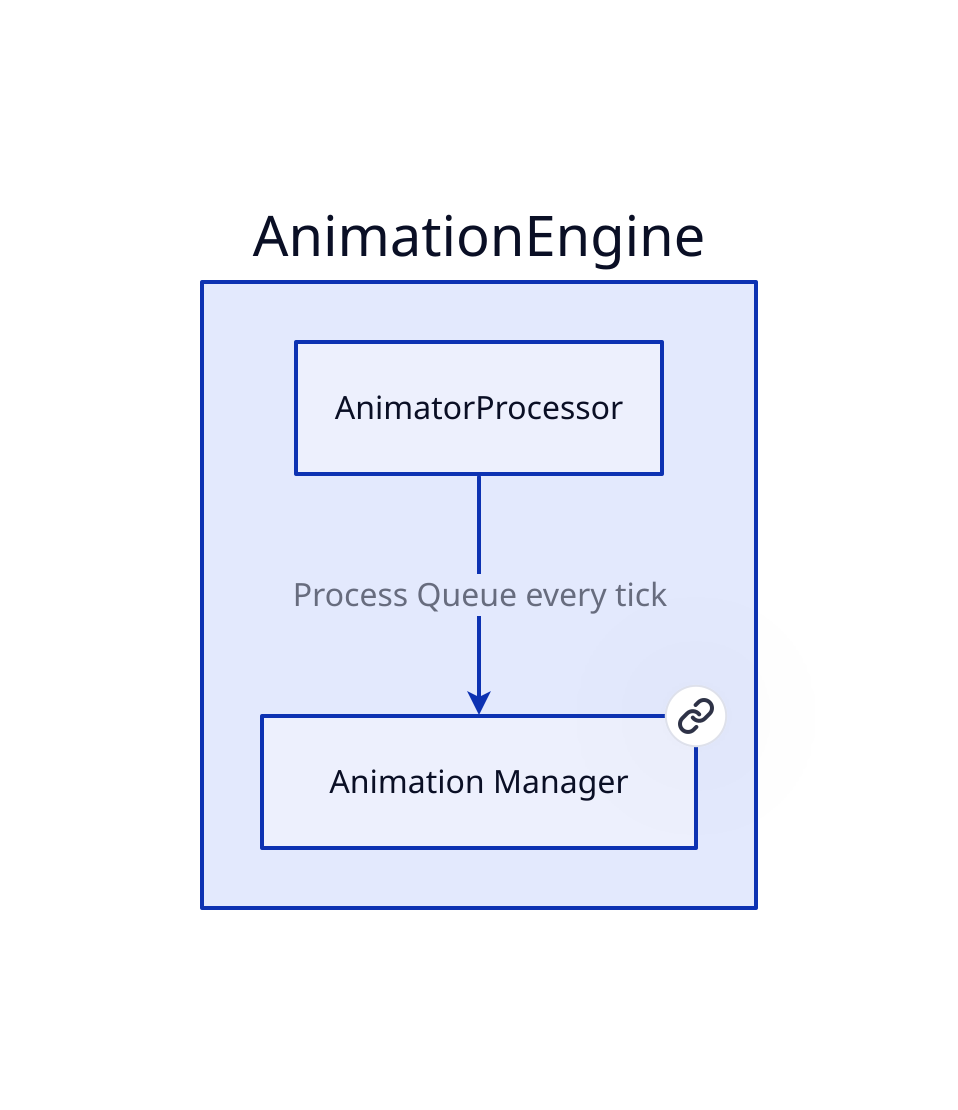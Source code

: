 # Nodes :
AnimationEngine: {
    AnimationManager: Animation Manager {
       link: AnimationManager
    }
}

# Links :
AnimationEngine.AnimatorProcessor -> AnimationEngine.AnimationManager: Process Queue every tick {
source-arrowhead: {}
target-arrowhead: {shape: arrow}
}
